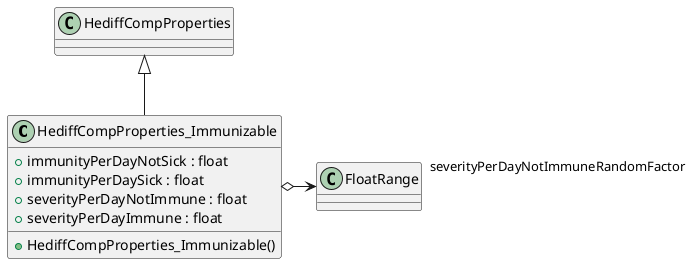 @startuml
class HediffCompProperties_Immunizable {
    + immunityPerDayNotSick : float
    + immunityPerDaySick : float
    + severityPerDayNotImmune : float
    + severityPerDayImmune : float
    + HediffCompProperties_Immunizable()
}
HediffCompProperties <|-- HediffCompProperties_Immunizable
HediffCompProperties_Immunizable o-> "severityPerDayNotImmuneRandomFactor" FloatRange
@enduml
